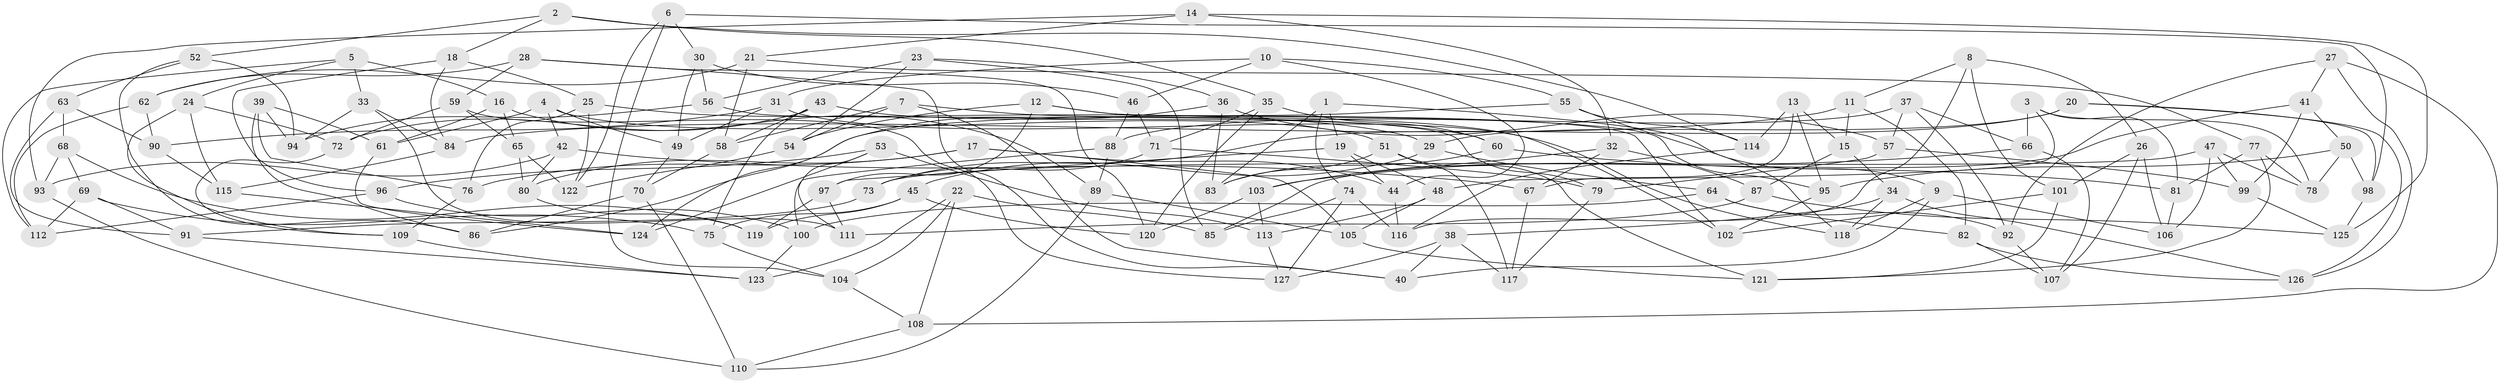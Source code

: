 // coarse degree distribution, {4: 0.3246753246753247, 6: 0.5974025974025974, 3: 0.025974025974025976, 5: 0.05194805194805195}
// Generated by graph-tools (version 1.1) at 2025/24/03/03/25 07:24:26]
// undirected, 127 vertices, 254 edges
graph export_dot {
graph [start="1"]
  node [color=gray90,style=filled];
  1;
  2;
  3;
  4;
  5;
  6;
  7;
  8;
  9;
  10;
  11;
  12;
  13;
  14;
  15;
  16;
  17;
  18;
  19;
  20;
  21;
  22;
  23;
  24;
  25;
  26;
  27;
  28;
  29;
  30;
  31;
  32;
  33;
  34;
  35;
  36;
  37;
  38;
  39;
  40;
  41;
  42;
  43;
  44;
  45;
  46;
  47;
  48;
  49;
  50;
  51;
  52;
  53;
  54;
  55;
  56;
  57;
  58;
  59;
  60;
  61;
  62;
  63;
  64;
  65;
  66;
  67;
  68;
  69;
  70;
  71;
  72;
  73;
  74;
  75;
  76;
  77;
  78;
  79;
  80;
  81;
  82;
  83;
  84;
  85;
  86;
  87;
  88;
  89;
  90;
  91;
  92;
  93;
  94;
  95;
  96;
  97;
  98;
  99;
  100;
  101;
  102;
  103;
  104;
  105;
  106;
  107;
  108;
  109;
  110;
  111;
  112;
  113;
  114;
  115;
  116;
  117;
  118;
  119;
  120;
  121;
  122;
  123;
  124;
  125;
  126;
  127;
  1 -- 83;
  1 -- 19;
  1 -- 74;
  1 -- 9;
  2 -- 52;
  2 -- 114;
  2 -- 18;
  2 -- 35;
  3 -- 78;
  3 -- 66;
  3 -- 48;
  3 -- 81;
  4 -- 49;
  4 -- 61;
  4 -- 51;
  4 -- 42;
  5 -- 24;
  5 -- 16;
  5 -- 33;
  5 -- 112;
  6 -- 104;
  6 -- 30;
  6 -- 98;
  6 -- 122;
  7 -- 102;
  7 -- 40;
  7 -- 54;
  7 -- 58;
  8 -- 116;
  8 -- 26;
  8 -- 11;
  8 -- 101;
  9 -- 106;
  9 -- 118;
  9 -- 40;
  10 -- 55;
  10 -- 44;
  10 -- 46;
  10 -- 31;
  11 -- 15;
  11 -- 82;
  11 -- 84;
  12 -- 54;
  12 -- 102;
  12 -- 97;
  12 -- 95;
  13 -- 114;
  13 -- 67;
  13 -- 15;
  13 -- 95;
  14 -- 32;
  14 -- 93;
  14 -- 125;
  14 -- 21;
  15 -- 87;
  15 -- 34;
  16 -- 89;
  16 -- 65;
  16 -- 61;
  17 -- 76;
  17 -- 44;
  17 -- 105;
  17 -- 80;
  18 -- 96;
  18 -- 84;
  18 -- 25;
  19 -- 97;
  19 -- 48;
  19 -- 44;
  20 -- 29;
  20 -- 73;
  20 -- 126;
  20 -- 98;
  21 -- 58;
  21 -- 62;
  21 -- 77;
  22 -- 104;
  22 -- 108;
  22 -- 85;
  22 -- 123;
  23 -- 85;
  23 -- 56;
  23 -- 54;
  23 -- 36;
  24 -- 72;
  24 -- 115;
  24 -- 109;
  25 -- 122;
  25 -- 76;
  25 -- 29;
  26 -- 101;
  26 -- 106;
  26 -- 107;
  27 -- 41;
  27 -- 126;
  27 -- 108;
  27 -- 92;
  28 -- 120;
  28 -- 40;
  28 -- 62;
  28 -- 59;
  29 -- 64;
  29 -- 45;
  30 -- 56;
  30 -- 46;
  30 -- 49;
  31 -- 49;
  31 -- 90;
  31 -- 118;
  32 -- 67;
  32 -- 103;
  32 -- 87;
  33 -- 84;
  33 -- 111;
  33 -- 94;
  34 -- 118;
  34 -- 126;
  34 -- 38;
  35 -- 60;
  35 -- 71;
  35 -- 120;
  36 -- 57;
  36 -- 124;
  36 -- 83;
  37 -- 57;
  37 -- 92;
  37 -- 88;
  37 -- 66;
  38 -- 117;
  38 -- 40;
  38 -- 127;
  39 -- 94;
  39 -- 86;
  39 -- 76;
  39 -- 61;
  41 -- 99;
  41 -- 50;
  41 -- 85;
  42 -- 67;
  42 -- 80;
  42 -- 93;
  43 -- 75;
  43 -- 58;
  43 -- 72;
  43 -- 60;
  44 -- 116;
  45 -- 75;
  45 -- 120;
  45 -- 119;
  46 -- 88;
  46 -- 71;
  47 -- 73;
  47 -- 106;
  47 -- 78;
  47 -- 99;
  48 -- 113;
  48 -- 105;
  49 -- 70;
  50 -- 78;
  50 -- 98;
  50 -- 95;
  51 -- 121;
  51 -- 83;
  51 -- 117;
  52 -- 86;
  52 -- 63;
  52 -- 94;
  53 -- 113;
  53 -- 124;
  53 -- 111;
  53 -- 96;
  54 -- 122;
  55 -- 86;
  55 -- 118;
  55 -- 114;
  56 -- 94;
  56 -- 79;
  57 -- 99;
  57 -- 79;
  58 -- 70;
  59 -- 127;
  59 -- 65;
  59 -- 72;
  60 -- 81;
  60 -- 83;
  61 -- 124;
  62 -- 112;
  62 -- 90;
  63 -- 68;
  63 -- 91;
  63 -- 90;
  64 -- 92;
  64 -- 100;
  64 -- 82;
  65 -- 122;
  65 -- 80;
  66 -- 103;
  66 -- 107;
  67 -- 117;
  68 -- 93;
  68 -- 69;
  68 -- 119;
  69 -- 91;
  69 -- 112;
  69 -- 75;
  70 -- 86;
  70 -- 110;
  71 -- 79;
  71 -- 73;
  72 -- 109;
  73 -- 91;
  74 -- 85;
  74 -- 116;
  74 -- 127;
  75 -- 104;
  76 -- 109;
  77 -- 78;
  77 -- 81;
  77 -- 121;
  79 -- 117;
  80 -- 119;
  81 -- 106;
  82 -- 107;
  82 -- 126;
  84 -- 115;
  87 -- 111;
  87 -- 125;
  88 -- 100;
  88 -- 89;
  89 -- 105;
  89 -- 110;
  90 -- 115;
  91 -- 123;
  92 -- 107;
  93 -- 110;
  95 -- 102;
  96 -- 112;
  96 -- 100;
  97 -- 119;
  97 -- 111;
  98 -- 125;
  99 -- 125;
  100 -- 123;
  101 -- 121;
  101 -- 102;
  103 -- 113;
  103 -- 120;
  104 -- 108;
  105 -- 121;
  108 -- 110;
  109 -- 123;
  113 -- 127;
  114 -- 116;
  115 -- 124;
}
